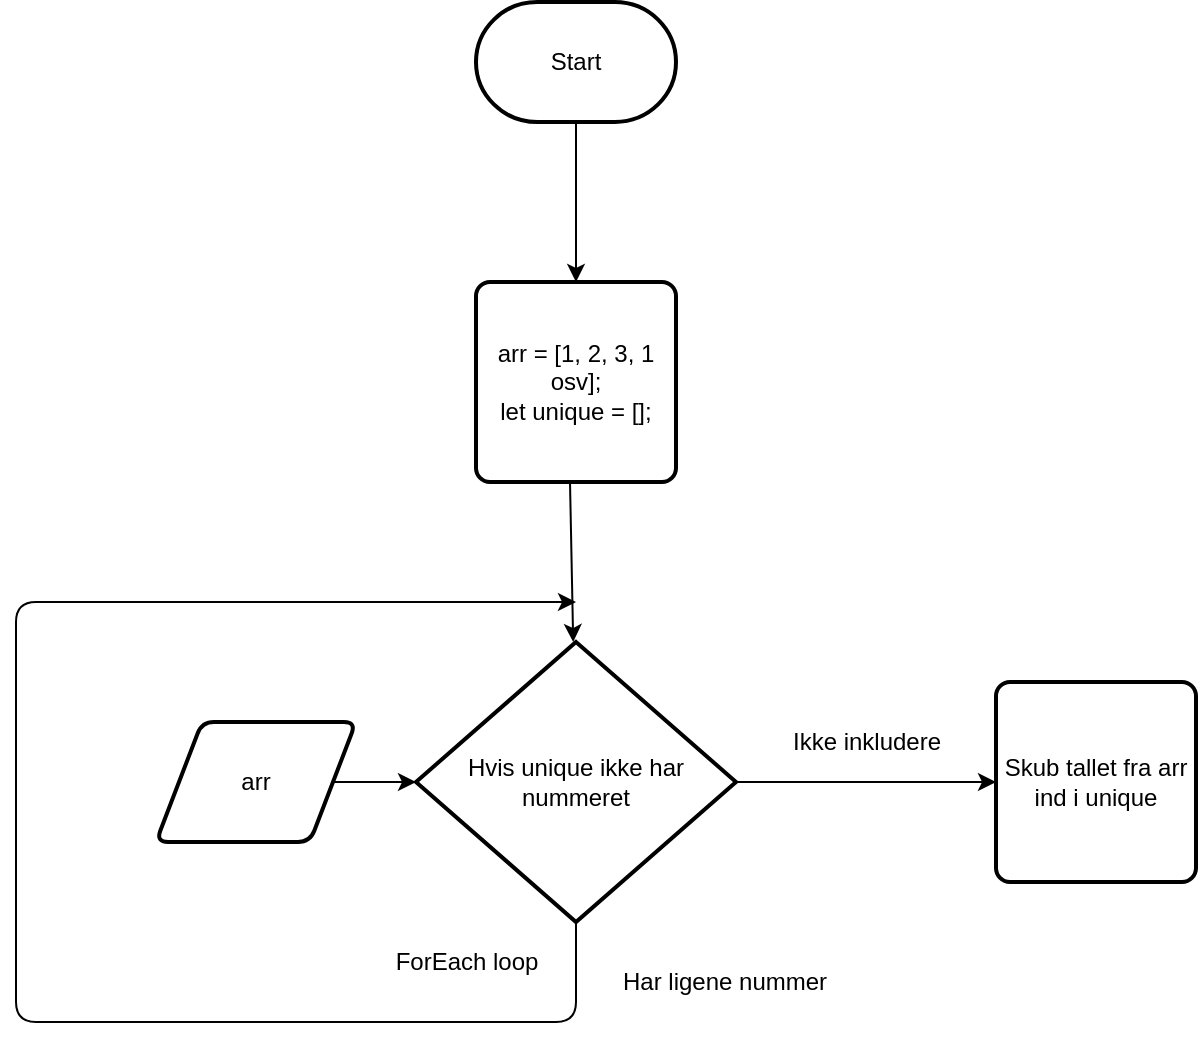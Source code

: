 <mxfile version="14.4.3" type="device"><diagram id="C5RBs43oDa-KdzZeNtuy" name="Page-1"><mxGraphModel dx="1422" dy="762" grid="1" gridSize="10" guides="1" tooltips="1" connect="1" arrows="1" fold="1" page="1" pageScale="1" pageWidth="827" pageHeight="1169" math="0" shadow="0"><root><mxCell id="WIyWlLk6GJQsqaUBKTNV-0"/><mxCell id="WIyWlLk6GJQsqaUBKTNV-1" parent="WIyWlLk6GJQsqaUBKTNV-0"/><mxCell id="EUV9l0IhFTQcshrXqatO-2" value="Hvis unique ikke har nummeret" style="strokeWidth=2;html=1;shape=mxgraph.flowchart.decision;whiteSpace=wrap;" vertex="1" parent="WIyWlLk6GJQsqaUBKTNV-1"><mxGeometry x="320" y="330" width="160" height="140" as="geometry"/></mxCell><mxCell id="EUV9l0IhFTQcshrXqatO-3" value="arr" style="shape=parallelogram;html=1;strokeWidth=2;perimeter=parallelogramPerimeter;whiteSpace=wrap;rounded=1;arcSize=12;size=0.23;" vertex="1" parent="WIyWlLk6GJQsqaUBKTNV-1"><mxGeometry x="190" y="370" width="100" height="60" as="geometry"/></mxCell><mxCell id="EUV9l0IhFTQcshrXqatO-4" value="" style="endArrow=classic;html=1;exitX=1;exitY=0.5;exitDx=0;exitDy=0;entryX=0;entryY=0.5;entryDx=0;entryDy=0;entryPerimeter=0;" edge="1" parent="WIyWlLk6GJQsqaUBKTNV-1" source="EUV9l0IhFTQcshrXqatO-3" target="EUV9l0IhFTQcshrXqatO-2"><mxGeometry width="50" height="50" relative="1" as="geometry"><mxPoint x="390" y="410" as="sourcePoint"/><mxPoint x="360" y="170" as="targetPoint"/></mxGeometry></mxCell><mxCell id="EUV9l0IhFTQcshrXqatO-5" value="" style="endArrow=classic;html=1;exitX=0.5;exitY=1;exitDx=0;exitDy=0;exitPerimeter=0;" edge="1" parent="WIyWlLk6GJQsqaUBKTNV-1" source="EUV9l0IhFTQcshrXqatO-2"><mxGeometry width="50" height="50" relative="1" as="geometry"><mxPoint x="390" y="400" as="sourcePoint"/><mxPoint x="400" y="310" as="targetPoint"/><Array as="points"><mxPoint x="400" y="520"/><mxPoint x="120" y="520"/><mxPoint x="120" y="310"/></Array></mxGeometry></mxCell><mxCell id="EUV9l0IhFTQcshrXqatO-7" value="Har ligene nummer" style="text;html=1;align=center;verticalAlign=middle;resizable=0;points=[];autosize=1;" vertex="1" parent="WIyWlLk6GJQsqaUBKTNV-1"><mxGeometry x="414" y="490" width="120" height="20" as="geometry"/></mxCell><mxCell id="EUV9l0IhFTQcshrXqatO-8" value="Start" style="strokeWidth=2;html=1;shape=mxgraph.flowchart.terminator;whiteSpace=wrap;" vertex="1" parent="WIyWlLk6GJQsqaUBKTNV-1"><mxGeometry x="350" y="10" width="100" height="60" as="geometry"/></mxCell><mxCell id="EUV9l0IhFTQcshrXqatO-10" value="" style="endArrow=classic;html=1;exitX=1;exitY=0.5;exitDx=0;exitDy=0;exitPerimeter=0;" edge="1" parent="WIyWlLk6GJQsqaUBKTNV-1" source="EUV9l0IhFTQcshrXqatO-2" target="EUV9l0IhFTQcshrXqatO-15"><mxGeometry width="50" height="50" relative="1" as="geometry"><mxPoint x="390" y="410" as="sourcePoint"/><mxPoint x="600" y="230" as="targetPoint"/></mxGeometry></mxCell><mxCell id="EUV9l0IhFTQcshrXqatO-11" value="Ikke inkludere" style="text;html=1;align=center;verticalAlign=middle;resizable=0;points=[];autosize=1;" vertex="1" parent="WIyWlLk6GJQsqaUBKTNV-1"><mxGeometry x="500" y="370" width="90" height="20" as="geometry"/></mxCell><mxCell id="EUV9l0IhFTQcshrXqatO-13" value="ForEach loop" style="text;html=1;align=center;verticalAlign=middle;resizable=0;points=[];autosize=1;" vertex="1" parent="WIyWlLk6GJQsqaUBKTNV-1"><mxGeometry x="300" y="480" width="90" height="20" as="geometry"/></mxCell><mxCell id="EUV9l0IhFTQcshrXqatO-14" value="" style="endArrow=classic;html=1;exitX=0.5;exitY=1;exitDx=0;exitDy=0;exitPerimeter=0;entryX=0.5;entryY=0;entryDx=0;entryDy=0;" edge="1" parent="WIyWlLk6GJQsqaUBKTNV-1" source="EUV9l0IhFTQcshrXqatO-8" target="EUV9l0IhFTQcshrXqatO-18"><mxGeometry width="50" height="50" relative="1" as="geometry"><mxPoint x="390" y="410" as="sourcePoint"/><mxPoint x="400" y="110" as="targetPoint"/></mxGeometry></mxCell><mxCell id="EUV9l0IhFTQcshrXqatO-15" value="Skub tallet fra arr ind i unique" style="rounded=1;whiteSpace=wrap;html=1;absoluteArcSize=1;arcSize=14;strokeWidth=2;" vertex="1" parent="WIyWlLk6GJQsqaUBKTNV-1"><mxGeometry x="610" y="350" width="100" height="100" as="geometry"/></mxCell><mxCell id="EUV9l0IhFTQcshrXqatO-18" value="arr = [1, 2, 3, 1 osv];&lt;br&gt;let unique = [];" style="rounded=1;whiteSpace=wrap;html=1;absoluteArcSize=1;arcSize=14;strokeWidth=2;" vertex="1" parent="WIyWlLk6GJQsqaUBKTNV-1"><mxGeometry x="350" y="150" width="100" height="100" as="geometry"/></mxCell><mxCell id="EUV9l0IhFTQcshrXqatO-20" value="" style="endArrow=classic;html=1;" edge="1" parent="WIyWlLk6GJQsqaUBKTNV-1" target="EUV9l0IhFTQcshrXqatO-2"><mxGeometry width="50" height="50" relative="1" as="geometry"><mxPoint x="397" y="250" as="sourcePoint"/><mxPoint x="440" y="340" as="targetPoint"/></mxGeometry></mxCell></root></mxGraphModel></diagram></mxfile>
